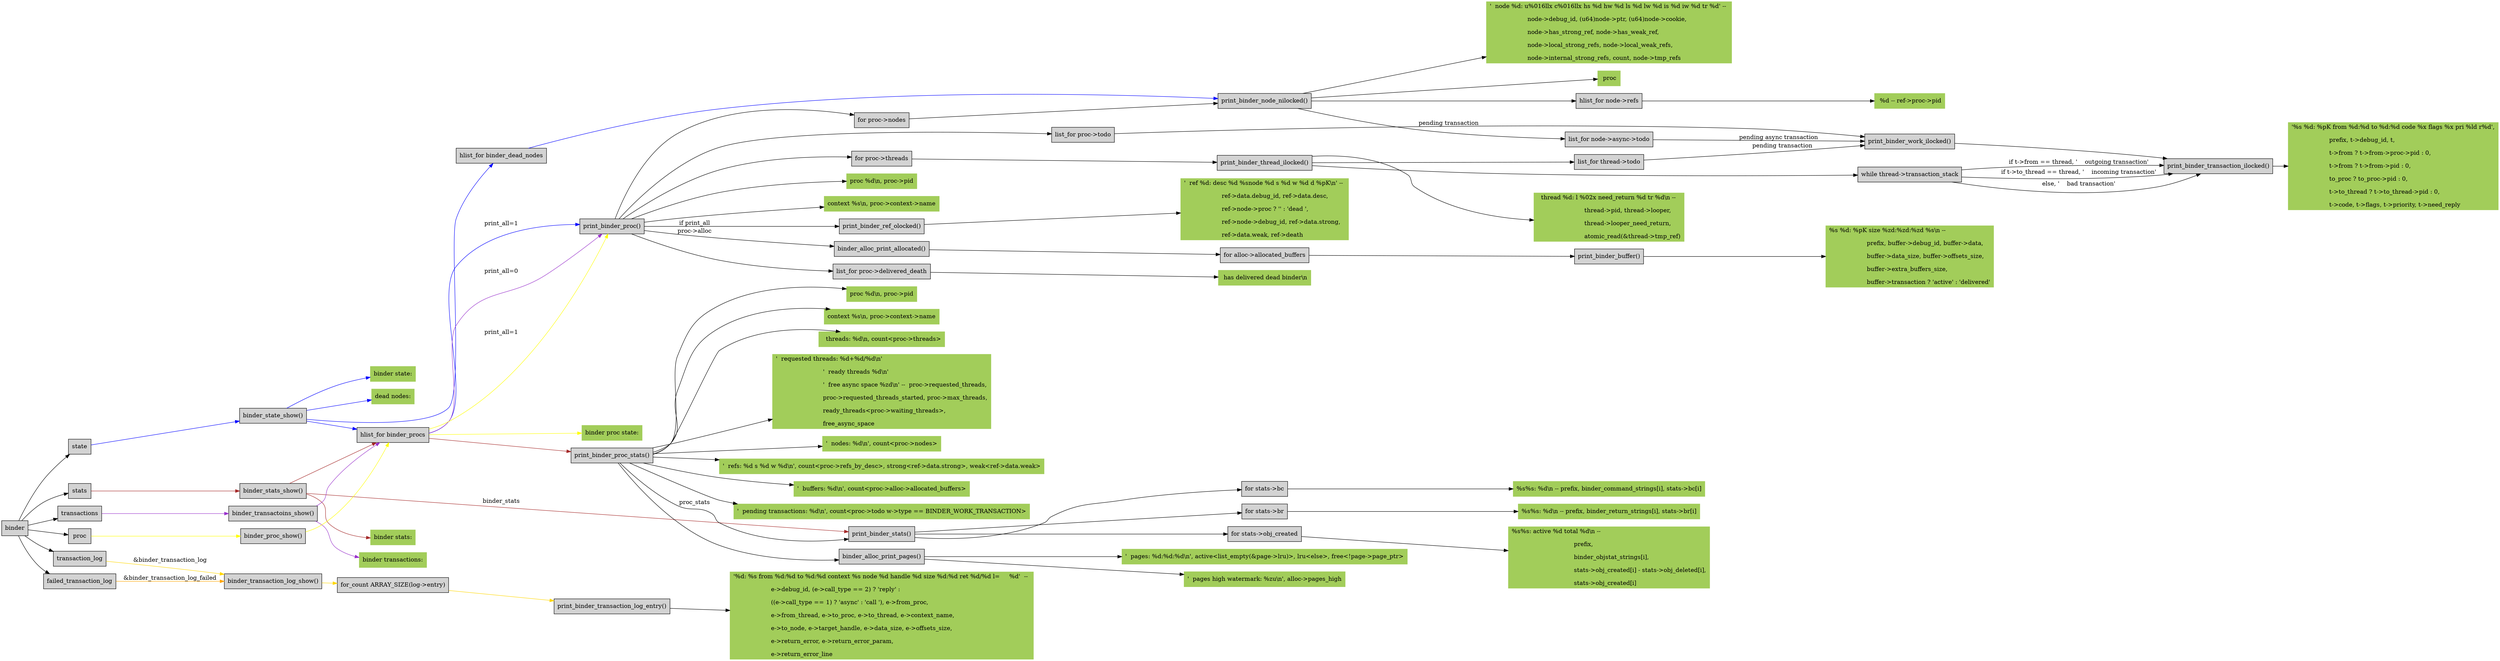 
/*
 * graphviz.org
 * a -> b
 */
digraph binder {
	/*
	   label as call parameter
	       main() { fa("aa"); }
	       main -> fa [label="aa"];
	 */
	rankdir=LR;
	node [ shape=box style=filled ]

	/*
	   1st level
	 */
	binder -> state;
	binder -> stats;
	binder -> transactions;
	binder -> transaction_log;
	binder -> failed_transaction_log;
	binder -> proc;

	/*
	   node && style definition
	   of print info
	 */
	node [ color=darkolivegreen3 ];
	/* binder_state_show */
	NODE_bst_state [ label="binder state:\l" ];
	NODE_bst_deadnode [ label="dead nodes:\l" ];

	/* binder_stats_show */
	NODE_bss_stats [ label="binder stats:\l" ];

	/* binder_transactoins_show */
	NODE_bts_trans [ label="binder transactions:\l" ];

	/* binder_transaction_log_show */
	NODE_btl_logentry [ label= "\'%d: %s from %d:%d to %d:%d context %s node %d handle %d size %d:%d ret %d/%d l=     %d\'  -- \l
                    e->debug_id, (e->call_type == 2) ? 'reply' :\l
                    ((e->call_type == 1) ? 'async' : 'call '), e->from_proc,\l
                    e->from_thread, e->to_proc, e->to_thread, e->context_name,\l
                    e->to_node, e->target_handle, e->data_size, e->offsets_size,\l
                    e->return_error, e->return_error_param,\l
                    e->return_error_line\l" ];

	/* proc */
	NODE_bps_state [ label="binder proc state:\l" ]

	/* print_binder_node */
	NODE_pbn_node [ label="\'  node %d: u%016llx c%016llx hs %d hw %d ls %d lw %d is %d iw %d tr %d\' -- \l
                    node->debug_id, (u64)node->ptr, (u64)node->cookie,\l
                    node->has_strong_ref, node->has_weak_ref,\l
                    node->local_strong_refs, node->local_weak_refs,\l
                    node->internal_strong_refs, count, node->tmp_refs\l" ];
	NODE_pbn_proc [ label=" proc\l" ];
	NODE_pbn_proc_pid [ label=" %d -- ref->proc->pid\l" ];

	/* print_binder_transaction_ilocked */
	NODE_pbt_t [ label="'%s %d: %pK from %d:%d to %d:%d code %x flags %x pri %ld r%d',\l
                    prefix, t->debug_id, t,\l
                    t->from ? t->from->proc->pid : 0,\l
                    t->from ? t->from->pid : 0,\l
                    to_proc ? to_proc->pid : 0,\l
                    t->to_thread ? t->to_thread->pid : 0,\l
                    t->code, t->flags, t->priority, t->need_reply\l" ];

	/* print_binder_proc */
	NODE_pbp_proc [ label="proc %d\\n, proc->pid\l" ];
	NODE_pbp_context [ label="context %s\\n, proc->context->name\l" ];
	NODE_pbp_ddb [ label=" has delivered dead binder\\n\l" ];

	/* print_binder_ref */
	NODE_pbr_ref [ label="'  ref %d: desc %d %snode %d s %d w %d d %pK\\n' -- \l
                    ref->data.debug_id, ref->data.desc,\l
                    ref->node->proc ? '' : 'dead ',\l
                    ref->node->debug_id, ref->data.strong,\l
                    ref->data.weak, ref->death\l" ];

	/* print_binder_buffer */
	NODE_pbb_buffer [ label="%s %d: %pK size %zd:%zd:%zd %s\\n --\l
                    prefix, buffer->debug_id, buffer->data,\l
                    buffer->data_size, buffer->offsets_size,\l
                    buffer->extra_buffers_size,\l
                    buffer->transaction ? 'active' : 'delivered'\l" ];

	/* print_binder_thread */
	NODE_pbt_thread [ label="  thread %d: l %02x need_return %d tr %d\\n --\l
                         thread->pid, thread->looper,\l
                         thread->looper_need_return,\l
                         atomic_read(&thread->tmp_ref)\l" ];

	/* func: print_binder_stats */
	NODE_pbs_bc [ label="%s%s: %d\\n -- prefix, binder_command_strings[i], stats->bc[i]\l" ];
	NODE_pbs_br [ label="%s%s: %d\\n -- prefix, binder_return_strings[i], stats->br[i]\l" ];
	NODE_pbs_obj [ label="%s%s: active %d total %d\\n -- \l
                                 prefix,\l
                                 binder_objstat_strings[i],\l
                                 stats->obj_created[i] - stats->obj_deleted[i],\l
                                 stats->obj_created[i]\l" ];

	/* func: print_binder_proc_stats */
	NODE_pbps_proc [ label="proc %d\\n, proc->pid\l" ];
	NODE_pbps_context [ label="context %s\\n, proc->context->name\l" ];
	NODE_pbps_threadc [ label="  threads: %d\\n, count<proc->threads>\l" ];
	NODE_pbps_threads [ label="\'  requested threads: %d+%d/%d\\n\'\l
                         \'  ready threads %d\\n\'\l
                         \'  free async space %zd\\n\' --  proc->requested_threads,\l
                         proc->requested_threads_started, proc->max_threads,\l
                         ready_threads<proc->waiting_threads>,\l
                         free_async_space\l" ];
	NODE_pbps_nodes [ label="'  nodes: %d\\n', count<proc->nodes>\l" ];
	NODE_pbps_refs [ label="'  refs: %d s %d w %d\\n', count<proc->refs_by_desc>, strong<ref->data.strong>, weak<ref->data.weak>\l" ];
	NODE_pbps_buffers [ label="'  buffers: %d\\n', count<proc->alloc->allocated_buffers>\l" ];
	NODE_pbps_pendings [ label="'  pending transactions: %d\\n', count<proc->todo w->type == BINDER_WORK_TRANSACTION>\l" ];

	/* func: binder_alloc_print_pages */
	NODE_bpp_pages [ label="'  pages: %d:%d:%d\\n', active<list_empty(&page->lru)>, lru<else>, free<!page->page_ptr>\l" ];
	NODE_bpp_pages_high [ label="'  pages high watermark: %zu\\n', alloc->pages_high\l" ];
	node [ color="" ];

	/*
	   state
	 */
	state -> "binder_state_show()" [ color=blue ];
	"binder_state_show()" -> NODE_bst_state [ color=blue ];
	"binder_state_show()" -> NODE_bst_deadnode [ color=blue ];

	/* block 1, binder_node */
	"binder_state_show()" -> "hlist_for binder_dead_nodes" [ color=blue ];
	"hlist_for binder_dead_nodes" -> "print_binder_node_nilocked()" [ color=blue ];

	/* block 2, binder_proc */
	"binder_state_show()" -> "hlist_for binder_procs" [ color=blue ];
	"hlist_for binder_procs" -> "print_binder_proc()" [ label = "print_all=1" color=blue ];

	/*
	   stats
	 */
	stats -> "binder_stats_show()" [ color=brown ];
	"binder_stats_show()" -> NODE_bss_stats [ color=brown ];
	/* block 1 */
	"binder_stats_show()" -> "print_binder_stats()" [ label = "binder_stats" color=brown ];
	/* block 2 */
	"binder_stats_show()" -> "hlist_for binder_procs" [ color=brown ];
	"hlist_for binder_procs" -> "print_binder_proc_stats()" [ color=brown ];

	/*
	   transactions
	 */
	transactions -> "binder_transactoins_show()" [ color=darkorchid ];
	"binder_transactoins_show()" -> NODE_bts_trans [ color=darkorchid ];
	/* block 1 */
	"binder_transactoins_show()" -> "hlist_for binder_procs" [ color=darkorchid ];
	"hlist_for binder_procs" -> "print_binder_proc()" [ label = "print_all=0" color=darkorchid ];

	/*
	   transaction_log
	 */
	transaction_log -> "binder_transaction_log_show()" [ label = "&binder_transaction_log" color=gold ];
	"binder_transaction_log_show()" -> "for_count ARRAY_SIZE(log->entry)" [ color=gold ];
	"for_count ARRAY_SIZE(log->entry)" -> "print_binder_transaction_log_entry()" [ color=gold ];

	/*
	   failed_transaction_log
	 */
	failed_transaction_log -> "binder_transaction_log_show()" [ label = "&binder_transaction_log_failed" color=orange ];
	//"binder_transaction_log_show()" -> "for_count ARRAY_SIZE(log->entry)" [ color=orange ];

	/*
	   proc
	 */
	proc -> "binder_proc_show()" [ color=yellow ];
	/* block 1, binder_proc */
	"binder_proc_show()" -> "hlist_for binder_procs" [ color=yellow ];
	"hlist_for binder_procs" -> NODE_bps_state [ color=yellow ];
	"hlist_for binder_procs" -> "print_binder_proc()" [ label = "print_all=1" color=yellow ];

	/* func: print_binder_proc */
	"print_binder_proc()" -> NODE_pbp_proc;
	"print_binder_proc()" -> NODE_pbp_context;
	"print_binder_proc()" -> "for proc->threads";
	"for proc->threads" -> "print_binder_thread_ilocked()";
	"print_binder_proc()" -> "for proc->nodes";
	"for proc->nodes" -> "print_binder_node_nilocked()";
	"print_binder_proc()" -> "print_binder_ref_olocked()" [ label = "if print_all" ];
	"print_binder_proc()" -> "binder_alloc_print_allocated()" [ label = "proc->alloc" ];
	"print_binder_proc()" -> "list_for proc->todo";
	"list_for proc->todo" -> "print_binder_work_ilocked()" [ label = "  pending transaction" ];
	"print_binder_proc()" -> "list_for proc->delivered_death";
	"list_for proc->delivered_death" -> NODE_pbp_ddb;

	/* func: print_binder_node_nilocked */
	"print_binder_node_nilocked()" -> NODE_pbn_node;
	"print_binder_node_nilocked()" -> NODE_pbn_proc;
	"print_binder_node_nilocked()" -> "hlist_for node->refs";
	"hlist_for node->refs" -> NODE_pbn_proc_pid;
	"print_binder_node_nilocked()" -> "list_for node->async->todo";
	"list_for node->async->todo" -> "print_binder_work_ilocked()" [ label = "pending async transaction" ];

	/* func: print_binder_ref_olocked */
	"print_binder_ref_olocked()" -> NODE_pbr_ref;

	/* func: binder_alloc_print_allocated */
	"binder_alloc_print_allocated()" -> "for alloc->allocated_buffers";
	"for alloc->allocated_buffers" -> "print_binder_buffer()";
	"print_binder_buffer()" -> NODE_pbb_buffer;

	/* func: print_binder_work_ilocked */
	"print_binder_work_ilocked()" -> "print_binder_transaction_ilocked()";
	"print_binder_transaction_ilocked()" -> NODE_pbt_t;

	/* func: print_binder_thread_ilocked */
	"print_binder_thread_ilocked()" -> NODE_pbt_thread;
	"print_binder_thread_ilocked()" -> "while thread->transaction_stack";
	"while thread->transaction_stack" -> "print_binder_transaction_ilocked()" [ label="if t->from == thread, '    outgoing transaction'" ];
	"while thread->transaction_stack" -> "print_binder_transaction_ilocked()" [ label="if t->to_thread == thread, '    incoming transaction'" ];
	"while thread->transaction_stack" -> "print_binder_transaction_ilocked()" [ label="else, '    bad transaction'" ];
	"print_binder_thread_ilocked()" -> "list_for thread->todo";
	"list_for thread->todo" -> "print_binder_work_ilocked()" [ label="    pending transaction" ];

	/* func: print_binder_stats */
	"print_binder_stats()" -> "for stats->bc";
	"for stats->bc" -> NODE_pbs_bc;
	"print_binder_stats()" -> "for stats->br";
	"for stats->br" -> NODE_pbs_br;
	"print_binder_stats()" -> "for stats->obj_created";
	"for stats->obj_created" -> NODE_pbs_obj;

	/* func: print_binder_proc_stats */
	"print_binder_proc_stats()" -> NODE_pbps_proc;
	"print_binder_proc_stats()" -> NODE_pbps_context;
	"print_binder_proc_stats()" -> NODE_pbps_threadc;
	"print_binder_proc_stats()" -> NODE_pbps_threads;
	"print_binder_proc_stats()" -> NODE_pbps_nodes;
	"print_binder_proc_stats()" -> NODE_pbps_refs;
	"print_binder_proc_stats()" -> NODE_pbps_buffers;
	"print_binder_proc_stats()" -> "binder_alloc_print_pages()";
	"print_binder_proc_stats()" -> NODE_pbps_pendings;
	"print_binder_proc_stats()" -> "print_binder_stats()" [ label = "proc_stats" ];

	/* func: binder_alloc_print_pages */
	"binder_alloc_print_pages()" -> NODE_bpp_pages;
	"binder_alloc_print_pages()" -> NODE_bpp_pages_high;

	/* func: print_binder_transaction_log_entry */
	"print_binder_transaction_log_entry()" -> NODE_btl_logentry;
}

